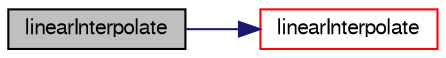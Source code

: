 digraph "linearInterpolate"
{
  bgcolor="transparent";
  edge [fontname="FreeSans",fontsize="10",labelfontname="FreeSans",labelfontsize="10"];
  node [fontname="FreeSans",fontsize="10",shape=record];
  rankdir="LR";
  Node5893 [label="linearInterpolate",height=0.2,width=0.4,color="black", fillcolor="grey75", style="filled", fontcolor="black"];
  Node5893 -> Node5894 [color="midnightblue",fontsize="10",style="solid",fontname="FreeSans"];
  Node5894 [label="linearInterpolate",height=0.2,width=0.4,color="red",URL="$a21124.html#a77094c8cc487d2a53de247336f41e78f"];
}
